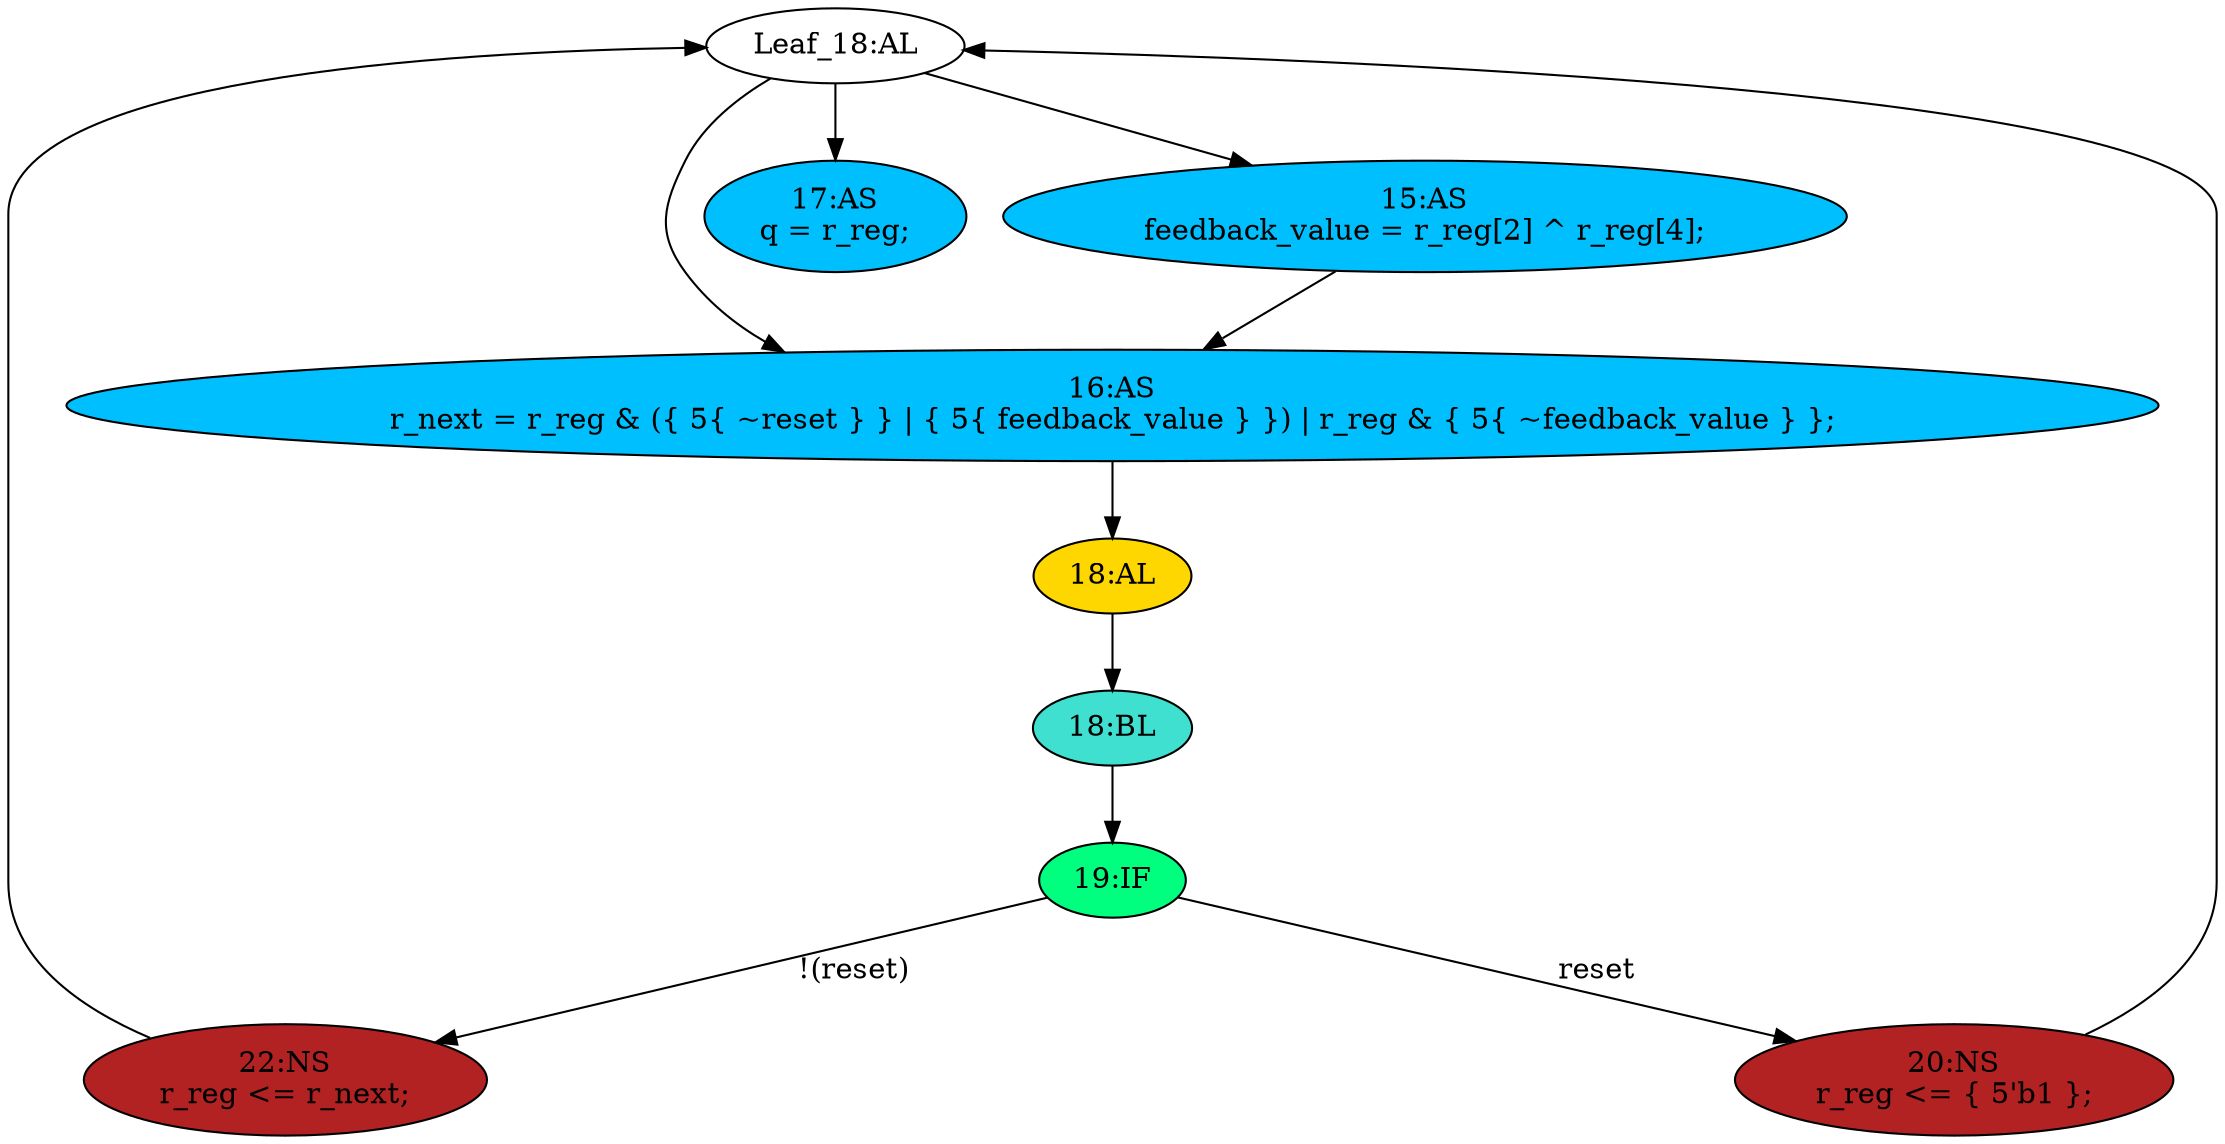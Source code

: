 strict digraph "compose( ,  )" {
	node [label="\N"];
	"Leaf_18:AL"	[def_var="['r_reg']",
		label="Leaf_18:AL"];
	"16:AS"	[ast="<pyverilog.vparser.ast.Assign object at 0x7f9428ebd4d0>",
		def_var="['r_next']",
		fillcolor=deepskyblue,
		label="16:AS
r_next = r_reg & ({ 5{ ~reset } } | { 5{ feedback_value } }) | r_reg & { 5{ ~feedback_value } };",
		statements="[]",
		style=filled,
		typ=Assign,
		use_var="['r_reg', 'reset', 'feedback_value', 'r_reg', 'feedback_value']"];
	"Leaf_18:AL" -> "16:AS";
	"15:AS"	[ast="<pyverilog.vparser.ast.Assign object at 0x7f9428ea3e10>",
		def_var="['feedback_value']",
		fillcolor=deepskyblue,
		label="15:AS
feedback_value = r_reg[2] ^ r_reg[4];",
		statements="[]",
		style=filled,
		typ=Assign,
		use_var="['r_reg', 'r_reg']"];
	"Leaf_18:AL" -> "15:AS";
	"17:AS"	[ast="<pyverilog.vparser.ast.Assign object at 0x7f9428ea6350>",
		def_var="['q']",
		fillcolor=deepskyblue,
		label="17:AS
q = r_reg;",
		statements="[]",
		style=filled,
		typ=Assign,
		use_var="['r_reg']"];
	"Leaf_18:AL" -> "17:AS";
	"18:AL"	[ast="<pyverilog.vparser.ast.Always object at 0x7f942c925190>",
		clk_sens=True,
		fillcolor=gold,
		label="18:AL",
		sens="['clk']",
		statements="[]",
		style=filled,
		typ=Always,
		use_var="['reset', 'r_next']"];
	"16:AS" -> "18:AL";
	"19:IF"	[ast="<pyverilog.vparser.ast.IfStatement object at 0x7f9428f2af90>",
		fillcolor=springgreen,
		label="19:IF",
		statements="[]",
		style=filled,
		typ=IfStatement];
	"22:NS"	[ast="<pyverilog.vparser.ast.NonblockingSubstitution object at 0x7f942a7a8ad0>",
		fillcolor=firebrick,
		label="22:NS
r_reg <= r_next;",
		statements="[<pyverilog.vparser.ast.NonblockingSubstitution object at 0x7f942a7a8ad0>]",
		style=filled,
		typ=NonblockingSubstitution];
	"19:IF" -> "22:NS"	[cond="['reset']",
		label="!(reset)",
		lineno=19];
	"20:NS"	[ast="<pyverilog.vparser.ast.NonblockingSubstitution object at 0x7f9428f2a110>",
		fillcolor=firebrick,
		label="20:NS
r_reg <= { 5'b1 };",
		statements="[<pyverilog.vparser.ast.NonblockingSubstitution object at 0x7f9428f2a110>]",
		style=filled,
		typ=NonblockingSubstitution];
	"19:IF" -> "20:NS"	[cond="['reset']",
		label=reset,
		lineno=19];
	"18:BL"	[ast="<pyverilog.vparser.ast.Block object at 0x7f942a73f450>",
		fillcolor=turquoise,
		label="18:BL",
		statements="[]",
		style=filled,
		typ=Block];
	"18:BL" -> "19:IF"	[cond="[]",
		lineno=None];
	"22:NS" -> "Leaf_18:AL"	[cond="[]",
		lineno=None];
	"20:NS" -> "Leaf_18:AL"	[cond="[]",
		lineno=None];
	"18:AL" -> "18:BL"	[cond="[]",
		lineno=None];
	"15:AS" -> "16:AS";
}
